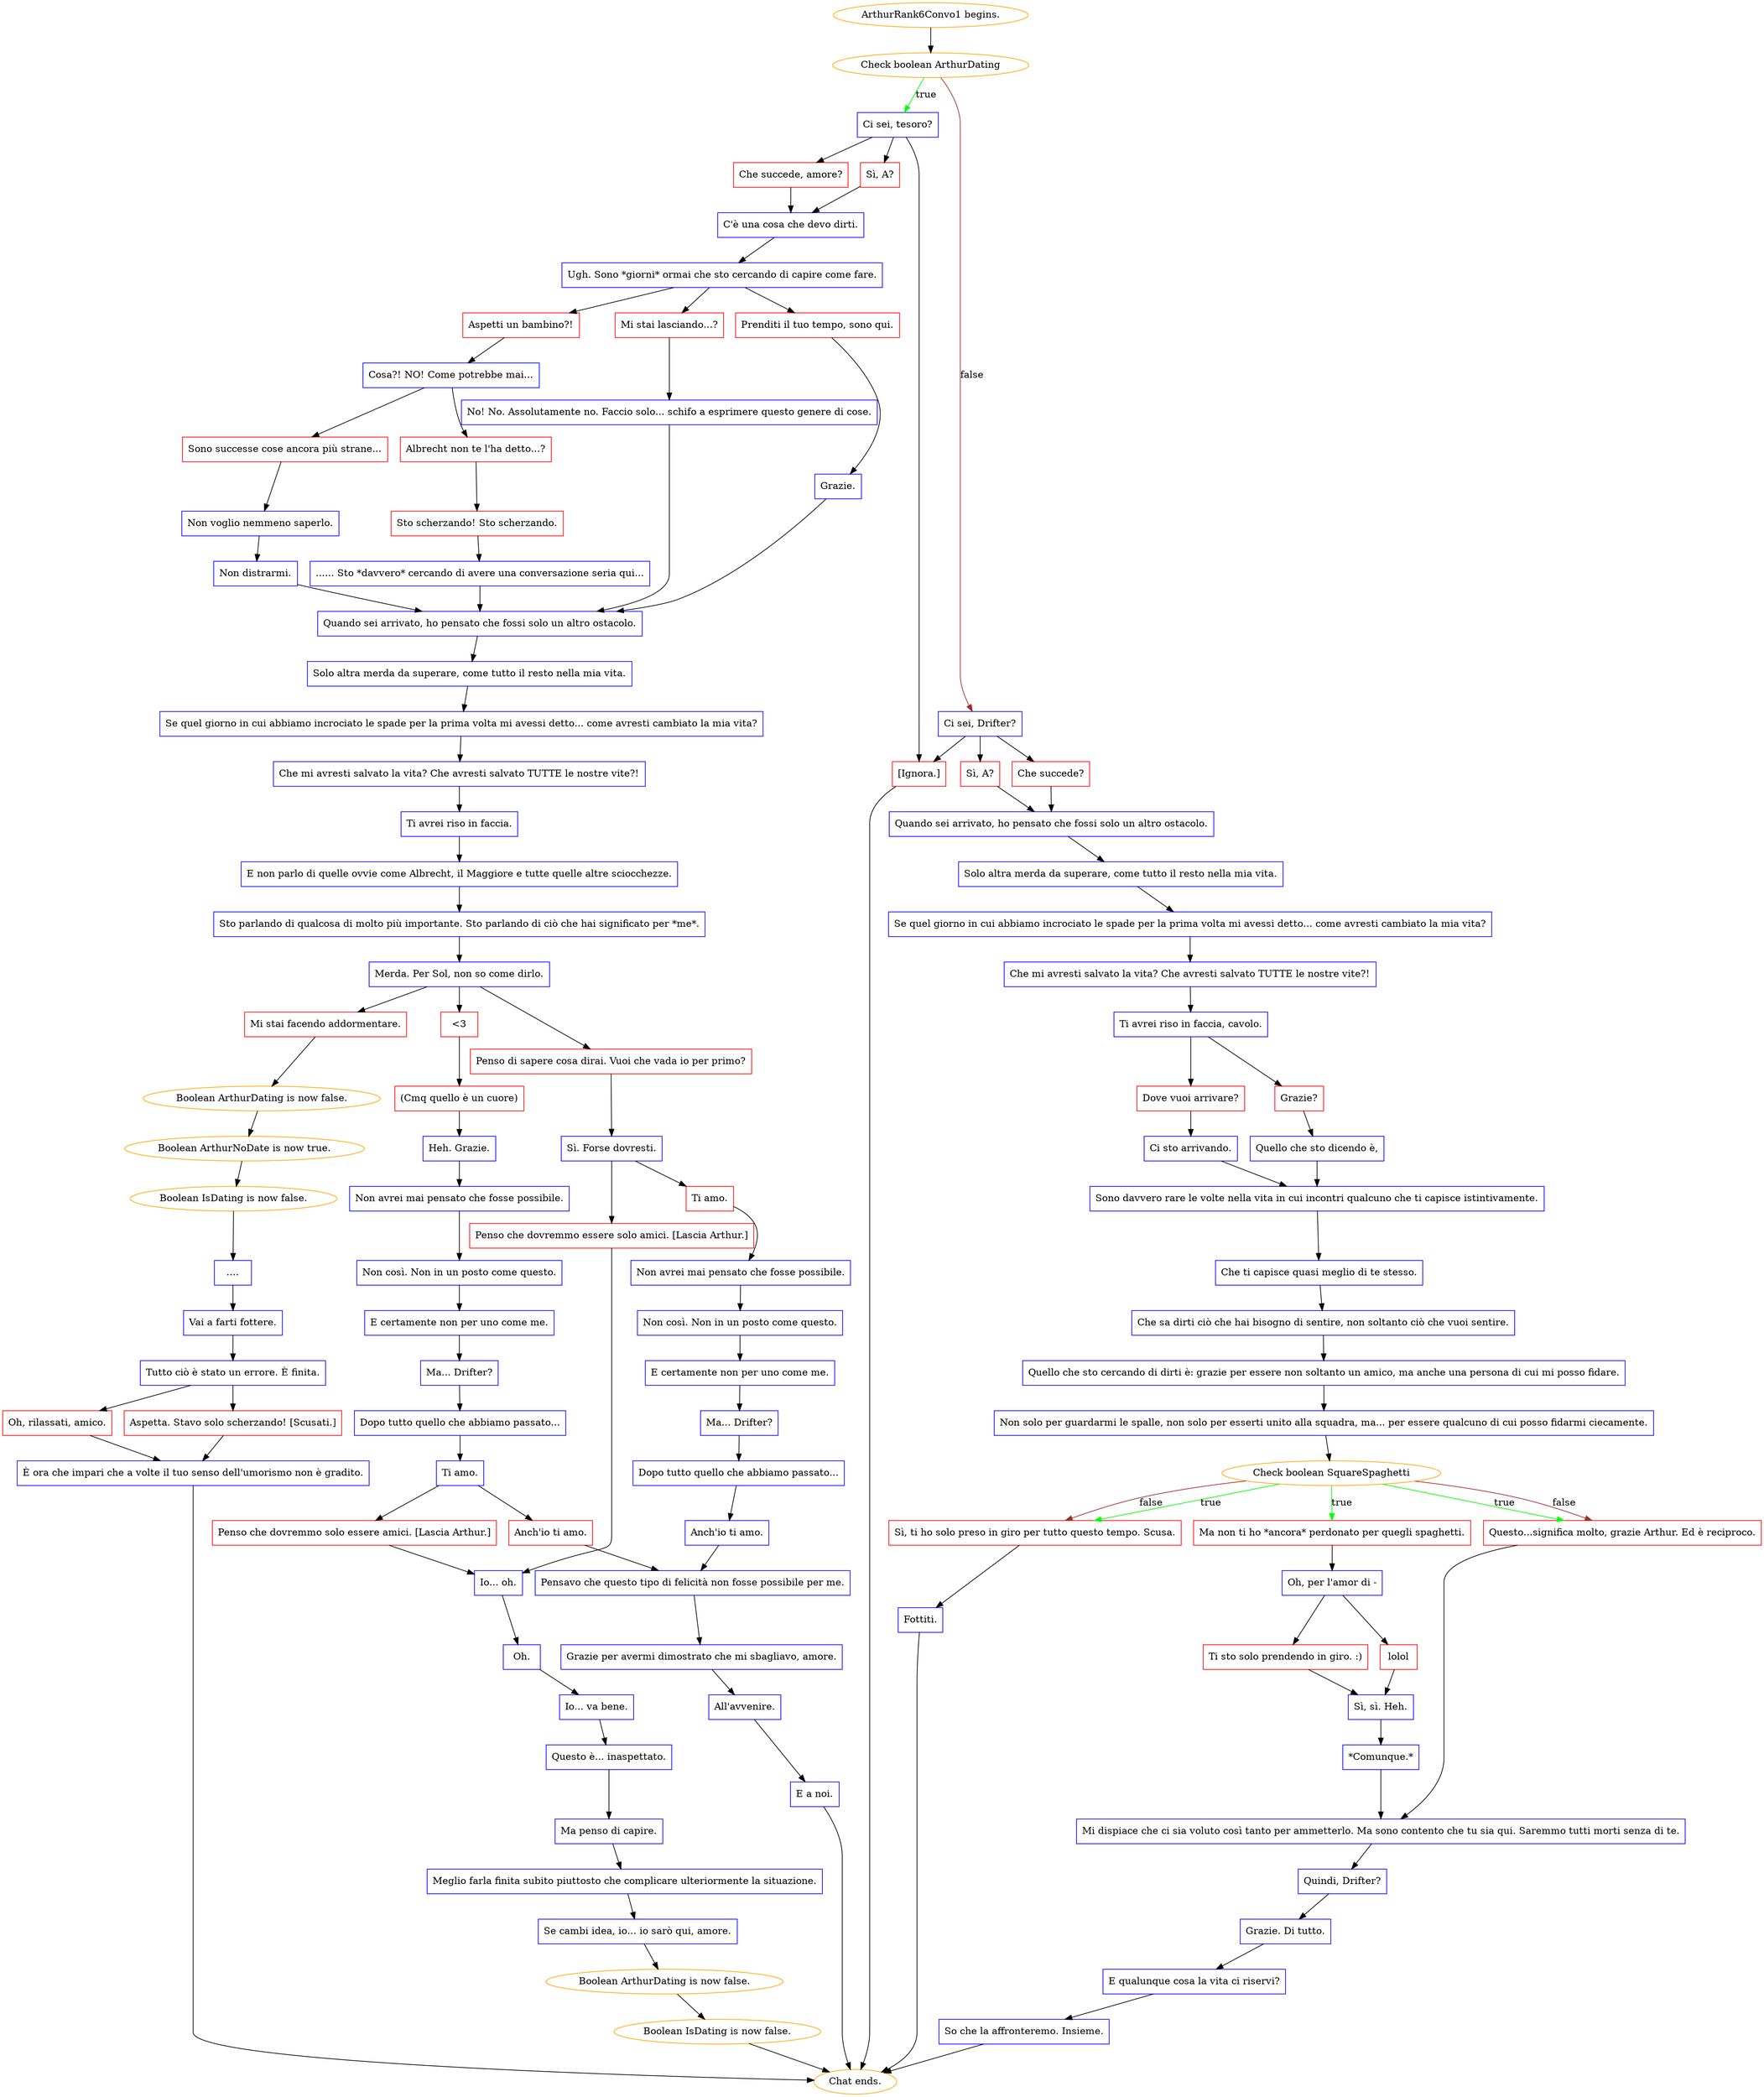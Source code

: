 digraph {
	"ArthurRank6Convo1 begins." [color=orange];
		"ArthurRank6Convo1 begins." -> j9397336;
	j9397336 [label="Check boolean ArthurDating",color=orange];
		j9397336 -> j3924434880 [label=true,color=green];
		j9397336 -> j506434605 [label=false,color=brown];
	j3924434880 [label="Ci sei, tesoro?",shape=box,color=blue];
		j3924434880 -> j2276469627;
		j3924434880 -> j1843792490;
		j3924434880 -> j4060732423;
	j506434605 [label="Ci sei, Drifter?",shape=box,color=blue];
		j506434605 -> j277872062;
		j506434605 -> j1806813206;
		j506434605 -> j4060732423;
	j2276469627 [label="Sì, A?",shape=box,color=red];
		j2276469627 -> j3519969130;
	j1843792490 [label="Che succede, amore?",shape=box,color=red];
		j1843792490 -> j3519969130;
	j4060732423 [label="[Ignora.]",shape=box,color=red];
		j4060732423 -> "Chat ends.";
	j277872062 [label="Che succede?",shape=box,color=red];
		j277872062 -> j1015291624;
	j1806813206 [label="Sì, A?",shape=box,color=red];
		j1806813206 -> j1015291624;
	j3519969130 [label="C'è una cosa che devo dirti.",shape=box,color=blue];
		j3519969130 -> j2927094508;
	"Chat ends." [color=orange];
	j1015291624 [label="Quando sei arrivato, ho pensato che fossi solo un altro ostacolo.",shape=box,color=blue];
		j1015291624 -> j892231817;
	j2927094508 [label="Ugh. Sono *giorni* ormai che sto cercando di capire come fare.",shape=box,color=blue];
		j2927094508 -> j690168897;
		j2927094508 -> j507065011;
		j2927094508 -> j2899483114;
	j892231817 [label="Solo altra merda da superare, come tutto il resto nella mia vita.",shape=box,color=blue];
		j892231817 -> j4129236951;
	j690168897 [label="Aspetti un bambino?!",shape=box,color=red];
		j690168897 -> j2986175568;
	j507065011 [label="Mi stai lasciando...?",shape=box,color=red];
		j507065011 -> j40892260;
	j2899483114 [label="Prenditi il tuo tempo, sono qui.",shape=box,color=red];
		j2899483114 -> j3654550438;
	j4129236951 [label="Se quel giorno in cui abbiamo incrociato le spade per la prima volta mi avessi detto... come avresti cambiato la mia vita?",shape=box,color=blue];
		j4129236951 -> j3539914300;
	j2986175568 [label="Cosa?! NO! Come potrebbe mai...",shape=box,color=blue];
		j2986175568 -> j3991421693;
		j2986175568 -> j557791478;
	j40892260 [label="No! No. Assolutamente no. Faccio solo... schifo a esprimere questo genere di cose.",shape=box,color=blue];
		j40892260 -> j3549276347;
	j3654550438 [label="Grazie.",shape=box,color=blue];
		j3654550438 -> j3549276347;
	j3539914300 [label="Che mi avresti salvato la vita? Che avresti salvato TUTTE le nostre vite?!",shape=box,color=blue];
		j3539914300 -> j2547577003;
	j3991421693 [label="Sono successe cose ancora più strane...",shape=box,color=red];
		j3991421693 -> j872021999;
	j557791478 [label="Albrecht non te l'ha detto...?",shape=box,color=red];
		j557791478 -> j1181062593;
	j3549276347 [label="Quando sei arrivato, ho pensato che fossi solo un altro ostacolo.",shape=box,color=blue];
		j3549276347 -> j642660652;
	j2547577003 [label="Ti avrei riso in faccia, cavolo.",shape=box,color=blue];
		j2547577003 -> j5254490;
		j2547577003 -> j292490001;
	j872021999 [label="Non voglio nemmeno saperlo.",shape=box,color=blue];
		j872021999 -> j1188303942;
	j1181062593 [label="Sto scherzando! Sto scherzando.",shape=box,color=red];
		j1181062593 -> j1312825997;
	j642660652 [label="Solo altra merda da superare, come tutto il resto nella mia vita.",shape=box,color=blue];
		j642660652 -> j762104820;
	j5254490 [label="Grazie?",shape=box,color=red];
		j5254490 -> j2118836944;
	j292490001 [label="Dove vuoi arrivare?",shape=box,color=red];
		j292490001 -> j235576659;
	j1188303942 [label="Non distrarmi.",shape=box,color=blue];
		j1188303942 -> j3549276347;
	j1312825997 [label="...... Sto *davvero* cercando di avere una conversazione seria qui...",shape=box,color=blue];
		j1312825997 -> j3549276347;
	j762104820 [label="Se quel giorno in cui abbiamo incrociato le spade per la prima volta mi avessi detto... come avresti cambiato la mia vita?",shape=box,color=blue];
		j762104820 -> j2545193815;
	j2118836944 [label="Quello che sto dicendo è,",shape=box,color=blue];
		j2118836944 -> j728105751;
	j235576659 [label="Ci sto arrivando.",shape=box,color=blue];
		j235576659 -> j728105751;
	j2545193815 [label="Che mi avresti salvato la vita? Che avresti salvato TUTTE le nostre vite?!",shape=box,color=blue];
		j2545193815 -> j162554287;
	j728105751 [label="Sono davvero rare le volte nella vita in cui incontri qualcuno che ti capisce istintivamente.",shape=box,color=blue];
		j728105751 -> j2646634201;
	j162554287 [label="Ti avrei riso in faccia.",shape=box,color=blue];
		j162554287 -> j2530930441;
	j2646634201 [label="Che ti capisce quasi meglio di te stesso.",shape=box,color=blue];
		j2646634201 -> j863692960;
	j2530930441 [label="E non parlo di quelle ovvie come Albrecht, il Maggiore e tutte quelle altre sciocchezze.",shape=box,color=blue];
		j2530930441 -> j1092516003;
	j863692960 [label="Che sa dirti ciò che hai bisogno di sentire, non soltanto ciò che vuoi sentire.",shape=box,color=blue];
		j863692960 -> j3240164508;
	j1092516003 [label="Sto parlando di qualcosa di molto più importante. Sto parlando di ciò che hai significato per *me*.",shape=box,color=blue];
		j1092516003 -> j1725614843;
	j3240164508 [label="Quello che sto cercando di dirti è: grazie per essere non soltanto un amico, ma anche una persona di cui mi posso fidare.",shape=box,color=blue];
		j3240164508 -> j1338959969;
	j1725614843 [label="Merda. Per Sol, non so come dirlo.",shape=box,color=blue];
		j1725614843 -> j3863344029;
		j1725614843 -> j4127065227;
		j1725614843 -> j857961550;
	j1338959969 [label="Non solo per guardarmi le spalle, non solo per esserti unito alla squadra, ma... per essere qualcuno di cui posso fidarmi ciecamente.",shape=box,color=blue];
		j1338959969 -> j2910686797;
	j3863344029 [label="Penso di sapere cosa dirai. Vuoi che vada io per primo?",shape=box,color=red];
		j3863344029 -> j3441446753;
	j4127065227 [label="<3",shape=box,color=red];
		j4127065227 -> j1419033656;
	j857961550 [label="Mi stai facendo addormentare.",shape=box,color=red];
		j857961550 -> j474002808;
	j2910686797 [label="Check boolean SquareSpaghetti",color=orange];
		j2910686797 -> j2026458412 [label=true,color=green];
		j2910686797 -> j4204935733 [label=true,color=green];
		j2910686797 -> j1544994247 [label=true,color=green];
		j2910686797 -> j4204935733 [label=false,color=brown];
		j2910686797 -> j1544994247 [label=false,color=brown];
	j3441446753 [label="Sì. Forse dovresti.",shape=box,color=blue];
		j3441446753 -> j486304703;
		j3441446753 -> j2342475762;
	j1419033656 [label="(Cmq quello è un cuore)",shape=box,color=red];
		j1419033656 -> j3020655934;
	j474002808 [label="Boolean ArthurDating is now false.",color=orange];
		j474002808 -> j1992342848;
	j2026458412 [label="Ma non ti ho *ancora* perdonato per quegli spaghetti.",shape=box,color=red];
		j2026458412 -> j1245278132;
	j4204935733 [label="Questo...significa molto, grazie Arthur. Ed è reciproco.",shape=box,color=red];
		j4204935733 -> j3433678907;
	j1544994247 [label="Sì, ti ho solo preso in giro per tutto questo tempo. Scusa.",shape=box,color=red];
		j1544994247 -> j3308828493;
	j486304703 [label="Ti amo.",shape=box,color=red];
		j486304703 -> j2264800040;
	j2342475762 [label="Penso che dovremmo essere solo amici. [Lascia Arthur.]",shape=box,color=red];
		j2342475762 -> j2581079586;
	j3020655934 [label="Heh. Grazie.",shape=box,color=blue];
		j3020655934 -> j1036697766;
	j1992342848 [label="Boolean ArthurNoDate is now true.",color=orange];
		j1992342848 -> j1777704055;
	j1245278132 [label="Oh, per l'amor di -",shape=box,color=blue];
		j1245278132 -> j1130516385;
		j1245278132 -> j2638318999;
	j3433678907 [label="Mi dispiace che ci sia voluto così tanto per ammetterlo. Ma sono contento che tu sia qui. Saremmo tutti morti senza di te.",shape=box,color=blue];
		j3433678907 -> j2458577088;
	j3308828493 [label="Fottiti.",shape=box,color=blue];
		j3308828493 -> "Chat ends.";
	j2264800040 [label="Non avrei mai pensato che fosse possibile.",shape=box,color=blue];
		j2264800040 -> j87360267;
	j2581079586 [label="Io... oh.",shape=box,color=blue];
		j2581079586 -> j1325527807;
	j1036697766 [label="Non avrei mai pensato che fosse possibile.",shape=box,color=blue];
		j1036697766 -> j2712783364;
	j1777704055 [label="Boolean IsDating is now false.",color=orange];
		j1777704055 -> j485463547;
	j1130516385 [label="lolol",shape=box,color=red];
		j1130516385 -> j100321883;
	j2638318999 [label="Ti sto solo prendendo in giro. :)",shape=box,color=red];
		j2638318999 -> j100321883;
	j2458577088 [label="Quindi, Drifter?",shape=box,color=blue];
		j2458577088 -> j1138895997;
	j87360267 [label="Non così. Non in un posto come questo.",shape=box,color=blue];
		j87360267 -> j1093405659;
	j1325527807 [label="Oh.",shape=box,color=blue];
		j1325527807 -> j3200919817;
	j2712783364 [label="Non così. Non in un posto come questo.",shape=box,color=blue];
		j2712783364 -> j976494431;
	j485463547 [label="....",shape=box,color=blue];
		j485463547 -> j871816456;
	j100321883 [label="Sì, sì. Heh.",shape=box,color=blue];
		j100321883 -> j3717357566;
	j1138895997 [label="Grazie. Di tutto.",shape=box,color=blue];
		j1138895997 -> j574180048;
	j1093405659 [label="E certamente non per uno come me.",shape=box,color=blue];
		j1093405659 -> j2081693556;
	j3200919817 [label="Io... va bene.",shape=box,color=blue];
		j3200919817 -> j2528967803;
	j976494431 [label="E certamente non per uno come me.",shape=box,color=blue];
		j976494431 -> j2410130589;
	j871816456 [label="Vai a farti fottere.",shape=box,color=blue];
		j871816456 -> j373000298;
	j3717357566 [label="*Comunque.*",shape=box,color=blue];
		j3717357566 -> j3433678907;
	j574180048 [label="E qualunque cosa la vita ci riservi?",shape=box,color=blue];
		j574180048 -> j3306777374;
	j2081693556 [label="Ma... Drifter?",shape=box,color=blue];
		j2081693556 -> j507917413;
	j2528967803 [label="Questo è... inaspettato.",shape=box,color=blue];
		j2528967803 -> j3980280588;
	j2410130589 [label="Ma... Drifter?",shape=box,color=blue];
		j2410130589 -> j1506695808;
	j373000298 [label="Tutto ciò è stato un errore. È finita.",shape=box,color=blue];
		j373000298 -> j3557427940;
		j373000298 -> j2090309057;
	j3306777374 [label="So che la affronteremo. Insieme.",shape=box,color=blue];
		j3306777374 -> "Chat ends.";
	j507917413 [label="Dopo tutto quello che abbiamo passato...",shape=box,color=blue];
		j507917413 -> j1479956639;
	j3980280588 [label="Ma penso di capire.",shape=box,color=blue];
		j3980280588 -> j2430466390;
	j1506695808 [label="Dopo tutto quello che abbiamo passato...",shape=box,color=blue];
		j1506695808 -> j318066706;
	j3557427940 [label="Aspetta. Stavo solo scherzando! [Scusati.]",shape=box,color=red];
		j3557427940 -> j1408835130;
	j2090309057 [label="Oh, rilassati, amico.",shape=box,color=red];
		j2090309057 -> j1408835130;
	j1479956639 [label="Anch'io ti amo.",shape=box,color=blue];
		j1479956639 -> j793215586;
	j2430466390 [label="Meglio farla finita subito piuttosto che complicare ulteriormente la situazione.",shape=box,color=blue];
		j2430466390 -> j1293537058;
	j318066706 [label="Ti amo.",shape=box,color=blue];
		j318066706 -> j947138713;
		j318066706 -> j895826334;
	j1408835130 [label="È ora che impari che a volte il tuo senso dell'umorismo non è gradito.",shape=box,color=blue];
		j1408835130 -> "Chat ends.";
	j793215586 [label="Pensavo che questo tipo di felicità non fosse possibile per me.",shape=box,color=blue];
		j793215586 -> j2366134927;
	j1293537058 [label="Se cambi idea, io... io sarò qui, amore.",shape=box,color=blue];
		j1293537058 -> j2178789389;
	j947138713 [label="Anch'io ti amo.",shape=box,color=red];
		j947138713 -> j793215586;
	j895826334 [label="Penso che dovremmo solo essere amici. [Lascia Arthur.]",shape=box,color=red];
		j895826334 -> j2581079586;
	j2366134927 [label="Grazie per avermi dimostrato che mi sbagliavo, amore.",shape=box,color=blue];
		j2366134927 -> j4122078408;
	j2178789389 [label="Boolean ArthurDating is now false.",color=orange];
		j2178789389 -> j178902881;
	j4122078408 [label="All'avvenire.",shape=box,color=blue];
		j4122078408 -> j2011983451;
	j178902881 [label="Boolean IsDating is now false.",color=orange];
		j178902881 -> "Chat ends.";
	j2011983451 [label="E a noi.",shape=box,color=blue];
		j2011983451 -> "Chat ends.";
}